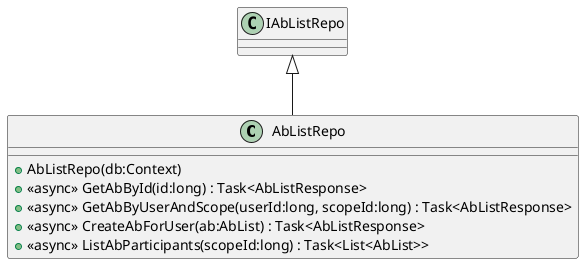 @startuml
class AbListRepo {
    + AbListRepo(db:Context)
    + <<async>> GetAbById(id:long) : Task<AbListResponse>
    + <<async>> GetAbByUserAndScope(userId:long, scopeId:long) : Task<AbListResponse>
    + <<async>> CreateAbForUser(ab:AbList) : Task<AbListResponse>
    + <<async>> ListAbParticipants(scopeId:long) : Task<List<AbList>>
}
IAbListRepo <|-- AbListRepo
@enduml
